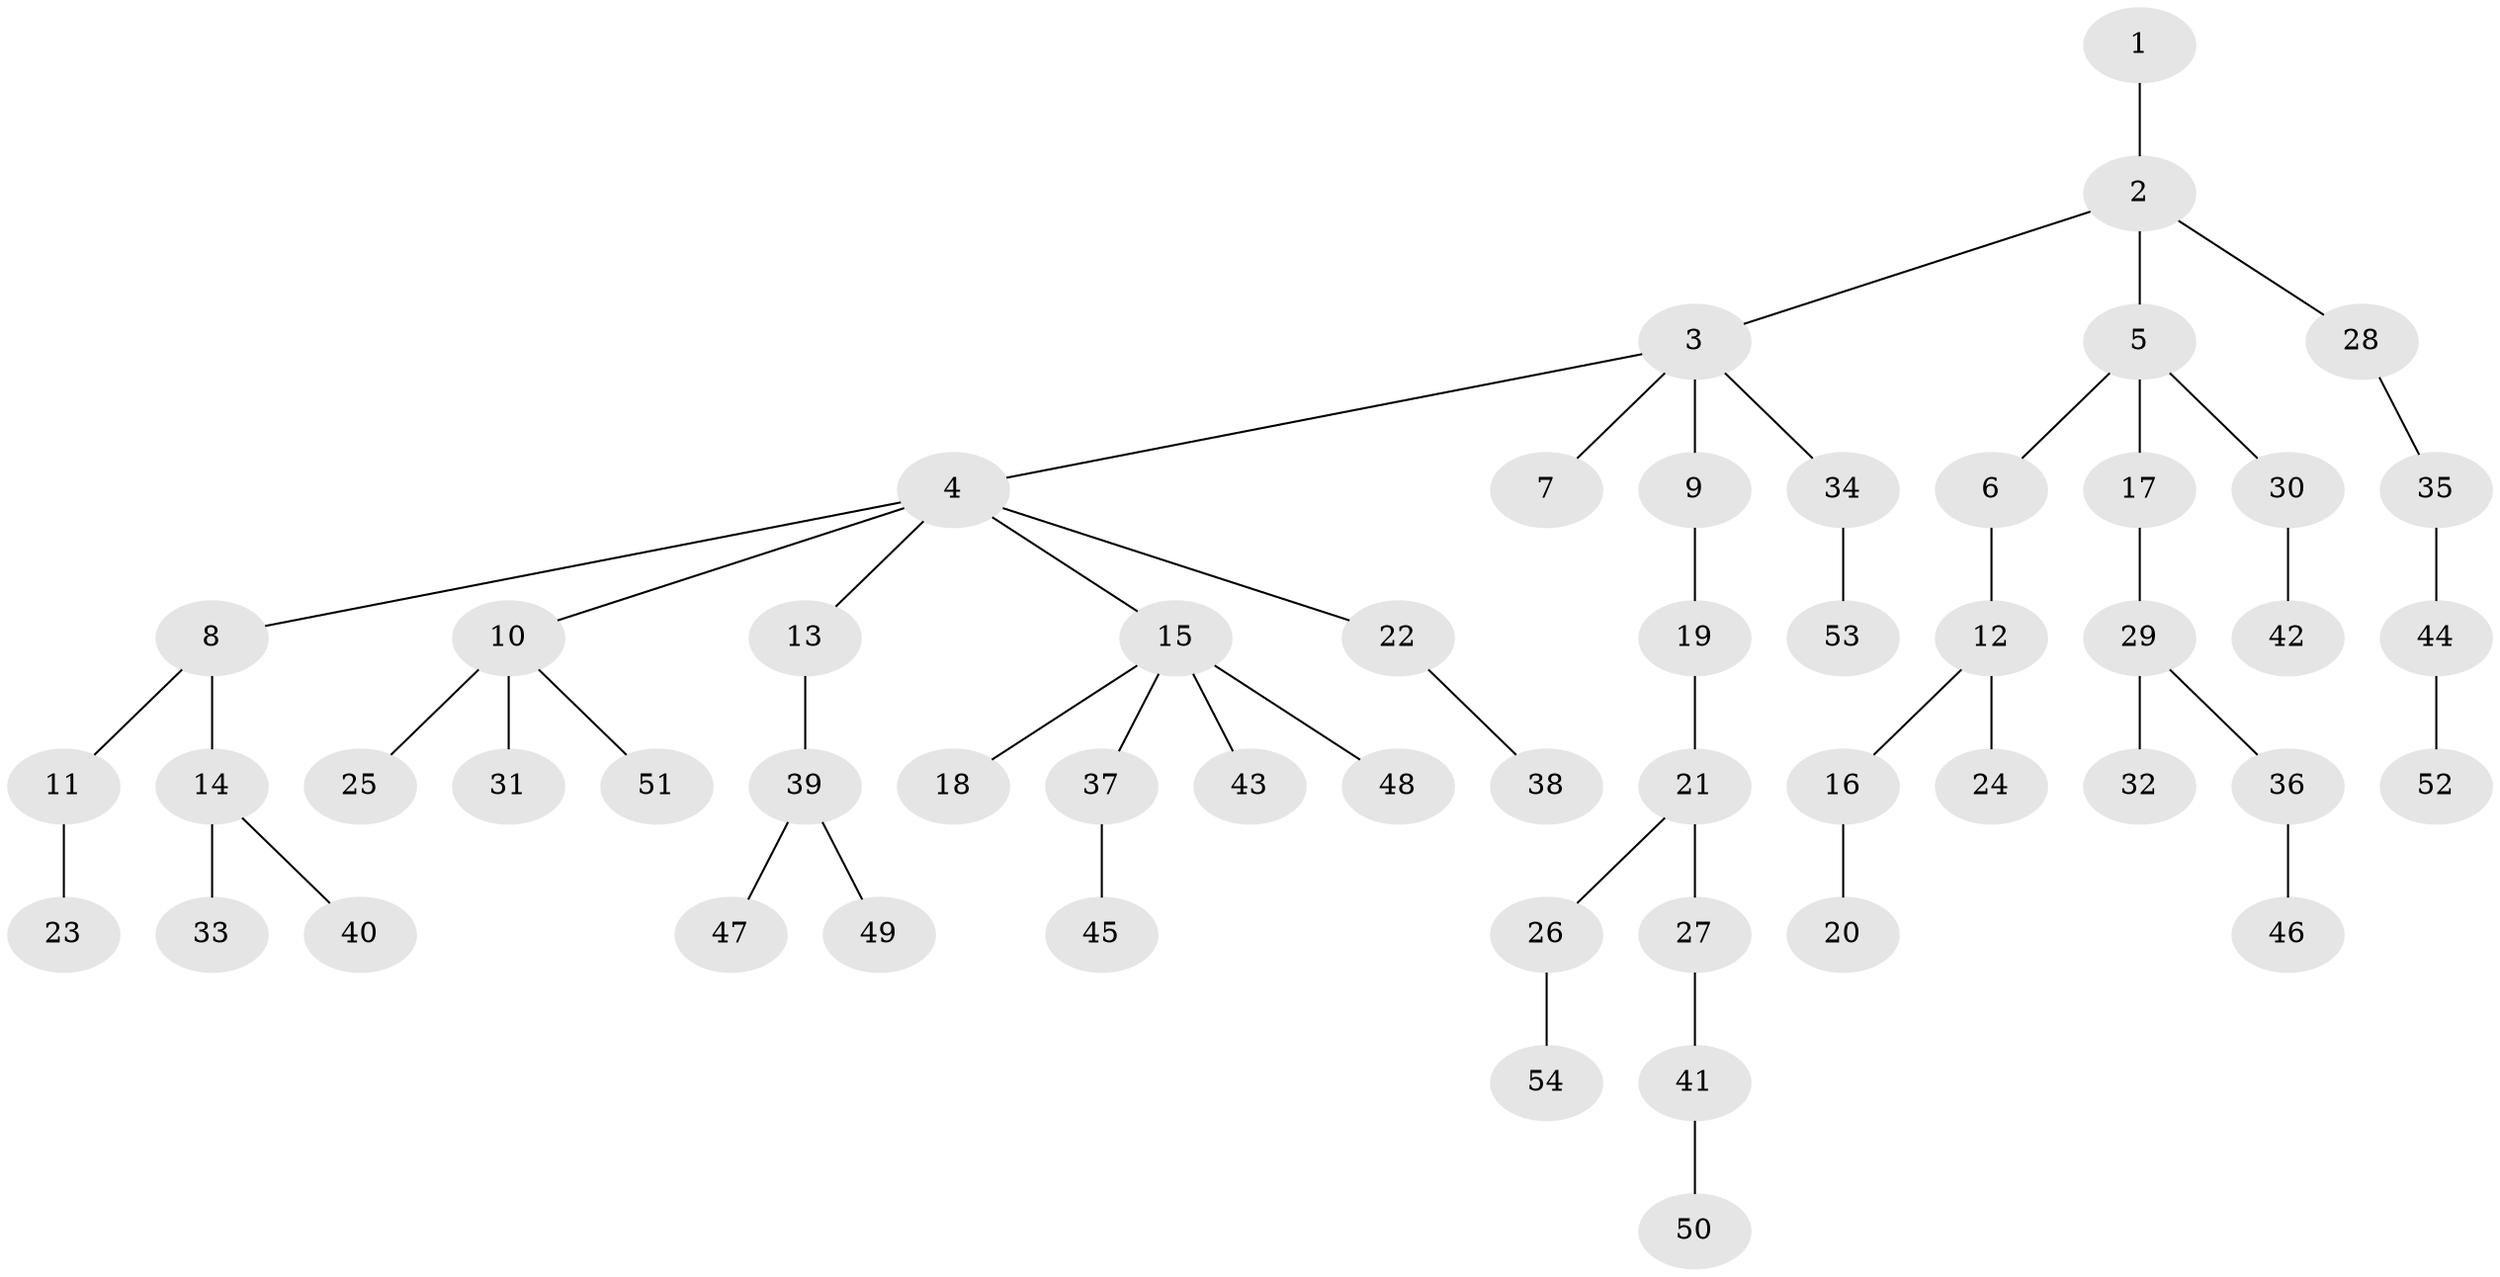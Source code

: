 // original degree distribution, {3: 0.10185185185185185, 5: 0.05555555555555555, 6: 0.018518518518518517, 7: 0.018518518518518517, 2: 0.21296296296296297, 1: 0.5462962962962963, 4: 0.046296296296296294}
// Generated by graph-tools (version 1.1) at 2025/37/03/09/25 02:37:00]
// undirected, 54 vertices, 53 edges
graph export_dot {
graph [start="1"]
  node [color=gray90,style=filled];
  1;
  2;
  3;
  4;
  5;
  6;
  7;
  8;
  9;
  10;
  11;
  12;
  13;
  14;
  15;
  16;
  17;
  18;
  19;
  20;
  21;
  22;
  23;
  24;
  25;
  26;
  27;
  28;
  29;
  30;
  31;
  32;
  33;
  34;
  35;
  36;
  37;
  38;
  39;
  40;
  41;
  42;
  43;
  44;
  45;
  46;
  47;
  48;
  49;
  50;
  51;
  52;
  53;
  54;
  1 -- 2 [weight=2.0];
  2 -- 3 [weight=1.0];
  2 -- 5 [weight=1.0];
  2 -- 28 [weight=1.0];
  3 -- 4 [weight=1.0];
  3 -- 7 [weight=1.0];
  3 -- 9 [weight=1.0];
  3 -- 34 [weight=1.0];
  4 -- 8 [weight=1.0];
  4 -- 10 [weight=1.0];
  4 -- 13 [weight=1.0];
  4 -- 15 [weight=1.0];
  4 -- 22 [weight=1.0];
  5 -- 6 [weight=1.0];
  5 -- 17 [weight=1.0];
  5 -- 30 [weight=1.0];
  6 -- 12 [weight=2.0];
  8 -- 11 [weight=1.0];
  8 -- 14 [weight=1.0];
  9 -- 19 [weight=3.0];
  10 -- 25 [weight=2.0];
  10 -- 31 [weight=1.0];
  10 -- 51 [weight=1.0];
  11 -- 23 [weight=1.0];
  12 -- 16 [weight=1.0];
  12 -- 24 [weight=1.0];
  13 -- 39 [weight=2.0];
  14 -- 33 [weight=1.0];
  14 -- 40 [weight=1.0];
  15 -- 18 [weight=1.0];
  15 -- 37 [weight=1.0];
  15 -- 43 [weight=1.0];
  15 -- 48 [weight=2.0];
  16 -- 20 [weight=1.0];
  17 -- 29 [weight=1.0];
  19 -- 21 [weight=1.0];
  21 -- 26 [weight=1.0];
  21 -- 27 [weight=1.0];
  22 -- 38 [weight=1.0];
  26 -- 54 [weight=1.0];
  27 -- 41 [weight=2.0];
  28 -- 35 [weight=1.0];
  29 -- 32 [weight=3.0];
  29 -- 36 [weight=1.0];
  30 -- 42 [weight=1.0];
  34 -- 53 [weight=1.0];
  35 -- 44 [weight=1.0];
  36 -- 46 [weight=1.0];
  37 -- 45 [weight=1.0];
  39 -- 47 [weight=1.0];
  39 -- 49 [weight=1.0];
  41 -- 50 [weight=1.0];
  44 -- 52 [weight=1.0];
}
